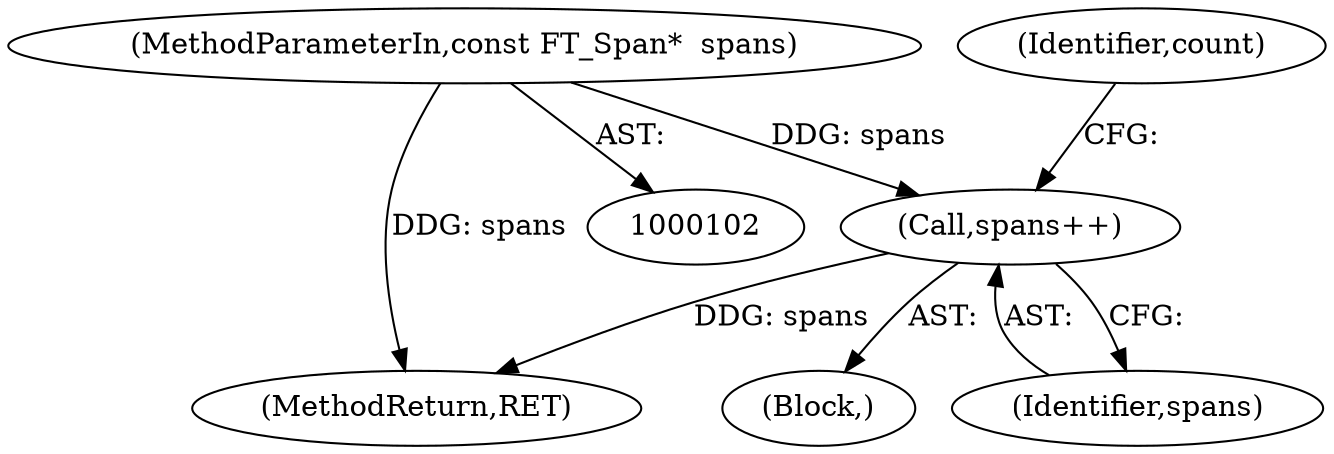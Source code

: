 digraph "0_savannah_6305b869d86ff415a33576df6d43729673c66eee@pointer" {
"1000105" [label="(MethodParameterIn,const FT_Span*  spans)"];
"1000155" [label="(Call,spans++)"];
"1000156" [label="(Identifier,spans)"];
"1000152" [label="(Block,)"];
"1000150" [label="(Identifier,count)"];
"1000155" [label="(Call,spans++)"];
"1000256" [label="(MethodReturn,RET)"];
"1000105" [label="(MethodParameterIn,const FT_Span*  spans)"];
"1000105" -> "1000102"  [label="AST: "];
"1000105" -> "1000256"  [label="DDG: spans"];
"1000105" -> "1000155"  [label="DDG: spans"];
"1000155" -> "1000152"  [label="AST: "];
"1000155" -> "1000156"  [label="CFG: "];
"1000156" -> "1000155"  [label="AST: "];
"1000150" -> "1000155"  [label="CFG: "];
"1000155" -> "1000256"  [label="DDG: spans"];
}
